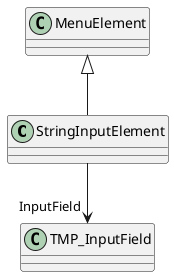 @startuml
class StringInputElement {
}
MenuElement <|-- StringInputElement
StringInputElement --> "InputField" TMP_InputField
@enduml
